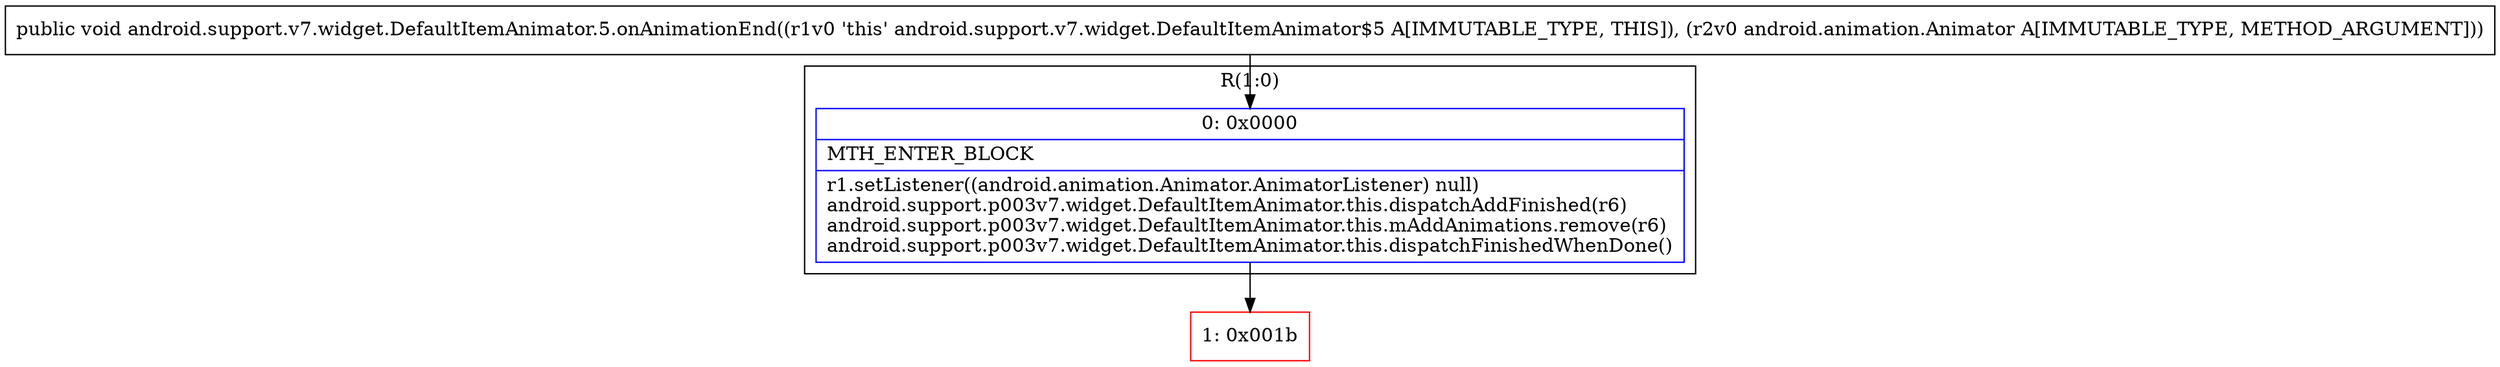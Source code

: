 digraph "CFG forandroid.support.v7.widget.DefaultItemAnimator.5.onAnimationEnd(Landroid\/animation\/Animator;)V" {
subgraph cluster_Region_601529622 {
label = "R(1:0)";
node [shape=record,color=blue];
Node_0 [shape=record,label="{0\:\ 0x0000|MTH_ENTER_BLOCK\l|r1.setListener((android.animation.Animator.AnimatorListener) null)\landroid.support.p003v7.widget.DefaultItemAnimator.this.dispatchAddFinished(r6)\landroid.support.p003v7.widget.DefaultItemAnimator.this.mAddAnimations.remove(r6)\landroid.support.p003v7.widget.DefaultItemAnimator.this.dispatchFinishedWhenDone()\l}"];
}
Node_1 [shape=record,color=red,label="{1\:\ 0x001b}"];
MethodNode[shape=record,label="{public void android.support.v7.widget.DefaultItemAnimator.5.onAnimationEnd((r1v0 'this' android.support.v7.widget.DefaultItemAnimator$5 A[IMMUTABLE_TYPE, THIS]), (r2v0 android.animation.Animator A[IMMUTABLE_TYPE, METHOD_ARGUMENT])) }"];
MethodNode -> Node_0;
Node_0 -> Node_1;
}

